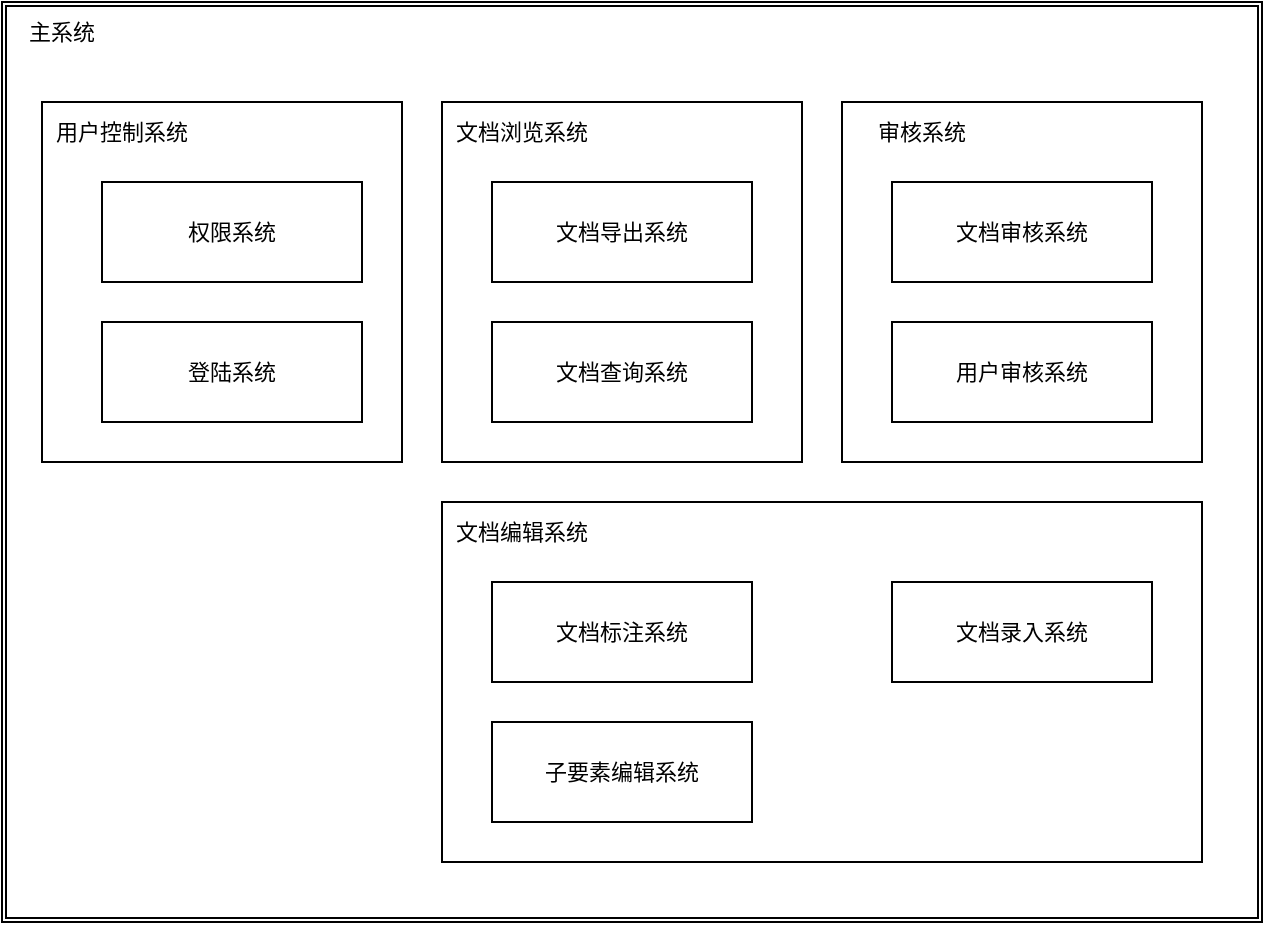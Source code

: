 <mxfile version="21.3.8" type="github">
  <diagram name="第 1 页" id="Bznfu1arrX02BXHllQrz">
    <mxGraphModel dx="603" dy="763" grid="1" gridSize="10" guides="1" tooltips="1" connect="1" arrows="1" fold="1" page="1" pageScale="1" pageWidth="827" pageHeight="1169" math="0" shadow="0">
      <root>
        <mxCell id="0" />
        <mxCell id="1" parent="0" />
        <mxCell id="Pei-o6tDRzHbzzABG9yQ-65" value="" style="shape=ext;double=1;rounded=0;whiteSpace=wrap;html=1;fontFamily=Helvetica;fontSize=11;fontColor=default;" vertex="1" parent="1">
          <mxGeometry x="870" y="50" width="630" height="460" as="geometry" />
        </mxCell>
        <mxCell id="Pei-o6tDRzHbzzABG9yQ-66" value="主系统" style="text;strokeColor=none;align=center;fillColor=none;html=1;verticalAlign=middle;whiteSpace=wrap;rounded=0;fontSize=11;fontFamily=Helvetica;fontColor=default;" vertex="1" parent="1">
          <mxGeometry x="870" y="50" width="60" height="30" as="geometry" />
        </mxCell>
        <mxCell id="Pei-o6tDRzHbzzABG9yQ-67" value="" style="html=1;whiteSpace=wrap;fontFamily=Helvetica;fontSize=11;fontColor=default;" vertex="1" parent="1">
          <mxGeometry x="890" y="100" width="180" height="180" as="geometry" />
        </mxCell>
        <mxCell id="Pei-o6tDRzHbzzABG9yQ-68" value="" style="html=1;whiteSpace=wrap;fontFamily=Helvetica;fontSize=11;fontColor=default;" vertex="1" parent="1">
          <mxGeometry x="1090" y="100" width="180" height="180" as="geometry" />
        </mxCell>
        <mxCell id="Pei-o6tDRzHbzzABG9yQ-69" value="用户控制系统" style="text;strokeColor=none;align=center;fillColor=none;html=1;verticalAlign=middle;whiteSpace=wrap;rounded=0;fontSize=11;fontFamily=Helvetica;fontColor=default;" vertex="1" parent="1">
          <mxGeometry x="890" y="100" width="80" height="30" as="geometry" />
        </mxCell>
        <mxCell id="Pei-o6tDRzHbzzABG9yQ-70" value="文档浏览系统" style="text;strokeColor=none;align=center;fillColor=none;html=1;verticalAlign=middle;whiteSpace=wrap;rounded=0;fontSize=11;fontFamily=Helvetica;fontColor=default;" vertex="1" parent="1">
          <mxGeometry x="1090" y="100" width="80" height="30" as="geometry" />
        </mxCell>
        <mxCell id="Pei-o6tDRzHbzzABG9yQ-71" value="权限系统" style="html=1;whiteSpace=wrap;fontFamily=Helvetica;fontSize=11;fontColor=default;" vertex="1" parent="1">
          <mxGeometry x="920" y="140" width="130" height="50" as="geometry" />
        </mxCell>
        <mxCell id="Pei-o6tDRzHbzzABG9yQ-72" value="登陆系统" style="html=1;whiteSpace=wrap;fontFamily=Helvetica;fontSize=11;fontColor=default;" vertex="1" parent="1">
          <mxGeometry x="920" y="210" width="130" height="50" as="geometry" />
        </mxCell>
        <mxCell id="Pei-o6tDRzHbzzABG9yQ-75" value="文档导出系统" style="html=1;whiteSpace=wrap;fontFamily=Helvetica;fontSize=11;fontColor=default;" vertex="1" parent="1">
          <mxGeometry x="1115" y="140" width="130" height="50" as="geometry" />
        </mxCell>
        <mxCell id="Pei-o6tDRzHbzzABG9yQ-77" value="" style="html=1;whiteSpace=wrap;fontFamily=Helvetica;fontSize=11;fontColor=default;" vertex="1" parent="1">
          <mxGeometry x="1290" y="100" width="180" height="180" as="geometry" />
        </mxCell>
        <mxCell id="Pei-o6tDRzHbzzABG9yQ-76" value="用户审核系统" style="html=1;whiteSpace=wrap;fontFamily=Helvetica;fontSize=11;fontColor=default;" vertex="1" parent="1">
          <mxGeometry x="1315" y="210" width="130" height="50" as="geometry" />
        </mxCell>
        <mxCell id="Pei-o6tDRzHbzzABG9yQ-78" value="审核系统" style="text;strokeColor=none;align=center;fillColor=none;html=1;verticalAlign=middle;whiteSpace=wrap;rounded=0;fontSize=11;fontFamily=Helvetica;fontColor=default;" vertex="1" parent="1">
          <mxGeometry x="1290" y="100" width="80" height="30" as="geometry" />
        </mxCell>
        <mxCell id="Pei-o6tDRzHbzzABG9yQ-79" value="文档审核系统" style="html=1;whiteSpace=wrap;fontFamily=Helvetica;fontSize=11;fontColor=default;" vertex="1" parent="1">
          <mxGeometry x="1315" y="140" width="130" height="50" as="geometry" />
        </mxCell>
        <mxCell id="Pei-o6tDRzHbzzABG9yQ-80" value="" style="html=1;whiteSpace=wrap;fontFamily=Helvetica;fontSize=11;fontColor=default;" vertex="1" parent="1">
          <mxGeometry x="1090" y="300" width="380" height="180" as="geometry" />
        </mxCell>
        <mxCell id="Pei-o6tDRzHbzzABG9yQ-81" value="文档编辑系统" style="text;strokeColor=none;align=center;fillColor=none;html=1;verticalAlign=middle;whiteSpace=wrap;rounded=0;fontSize=11;fontFamily=Helvetica;fontColor=default;" vertex="1" parent="1">
          <mxGeometry x="1090" y="300" width="80" height="30" as="geometry" />
        </mxCell>
        <mxCell id="Pei-o6tDRzHbzzABG9yQ-74" value="文档标注系统" style="html=1;whiteSpace=wrap;fontFamily=Helvetica;fontSize=11;fontColor=default;" vertex="1" parent="1">
          <mxGeometry x="1115" y="340" width="130" height="50" as="geometry" />
        </mxCell>
        <mxCell id="Pei-o6tDRzHbzzABG9yQ-82" value="子要素编辑系统" style="html=1;whiteSpace=wrap;fontFamily=Helvetica;fontSize=11;fontColor=default;" vertex="1" parent="1">
          <mxGeometry x="1115" y="410" width="130" height="50" as="geometry" />
        </mxCell>
        <mxCell id="Pei-o6tDRzHbzzABG9yQ-85" value="文档查询系统" style="html=1;whiteSpace=wrap;fontFamily=Helvetica;fontSize=11;fontColor=default;" vertex="1" parent="1">
          <mxGeometry x="1115" y="210" width="130" height="50" as="geometry" />
        </mxCell>
        <mxCell id="Pei-o6tDRzHbzzABG9yQ-86" value="文档录入系统" style="html=1;whiteSpace=wrap;fontFamily=Helvetica;fontSize=11;fontColor=default;" vertex="1" parent="1">
          <mxGeometry x="1315" y="340" width="130" height="50" as="geometry" />
        </mxCell>
      </root>
    </mxGraphModel>
  </diagram>
</mxfile>
